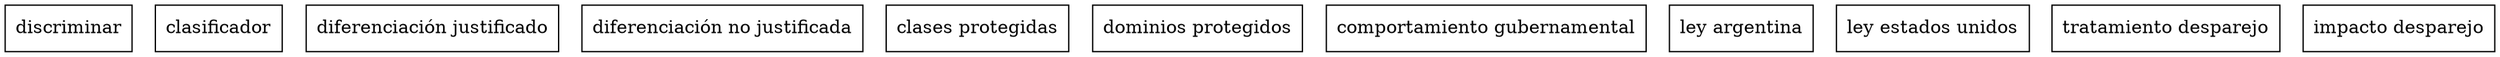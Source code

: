 digraph fairness {
    node [shape=box];
    discrimination [ label="discriminar" ];
    classifier [ label="clasificador" ];
    justified_discrimination [ label="diferenciación justificado" ]
    unjustified_discrimination [ label="diferenciación no justificada" ]
    protected_classes [ label="clases protegidas" ]
    protected_domains [ label="dominios protegidos" ]
    government_behavior [ label="comportamiento gubernamental" ]
    arg_law [ label="ley argentina" ]
    usa_law [ label="ley estados unidos" ]
    disparate_treatment [ label="tratamiento desparejo" ]
    disparate_impact [ label="impacto desparejo" ]
}

/*
no discriminación narrow: treat similar people similarly
broad: equal oportunity if equally talented and ambitious
in between: treat similarly disimilar people similarly becuase they look disimilar because of a past injustice (e.g.: born poor)
tension between criteria

firefighter in connecticut, white people results better, scrapped, sued by white people
UT 10% rule
black names 50% less callback chances in c
bias training doesn't work, formalize decision making does

ML can help formilizing

discovering differences:
* skewed sample (e.g.: policing in dangerous neighbourhood), feedback loop
* tainted examples, biased labels (e.g.: manager performance reviews)

coping with differences:
* limited features (e.g.: less reliable for minority)
* sample size disparity, minority may be a small % and may not affect metrics (e.g.: accuracy) significantly

understading disparity:
* relevant proxies (with rich data membership cannot be avoidable)

disparate impact may be justified by ML, but it would not be acceptable

# techniques used

independence: C ind A
separation: C ind A cond Y
sufficiency: Y ind A cond C


## independence

same acceptance rate (demographic parity, statistical parity)}
one way to approach: representation learning, learn to maximize result while minimizing the difference in an intermediate representation
shortcoming:
* ignores correlation between the target var and the sensitive attr
* sensitive to sample size disparity
desirable long term goal

## separation

mismo TPR/FPR
ROC de ambos grupo establecen la frontera

## sufficiency
calibrar cada grupo para poder obtener una probabilidad

# Todos los pares son mutuamente excluyentes

?

# Incluso haciendo estas cosas se puede mantener el sesgo

https://pubsonline.informs.org/doi/10.1287/mnsc.2018.3093

In addition to COMPAS,
discriminatory behavior was also evident in an algorithm that would deliver advertisements promoting
jobs in Science, Technology, Engineering, and Math (STEM) fields [74]. This advertisement was
designed to deliver advertisements in a gender-neutral way. However, less women compared to
men saw the advertisement due to gender-imbalance which would result in younger women being
considered as a valuable subgroup and more expensive to show advertisements to


a survey on bias and fairness in Machine Learning, mehrabi
ejemplo de bias en data, calorías vs bmi
muchos tipos de biases
group granularity trade (142)
definiciones de fairness (mismas chances, mismas oportunidades, pridad demográfica, etc) (123)
puede ser dañino (80)
pre/in/post processing

fairness in criminal Justice risk assessments
definiciones de fairness en una matriz de confusión
imposibilidades de lograr
*/

/*
digraph g {
graph [
rankdir = "LR"
bgcolor = "white:lightblue"
style="filled"
gradientangle = 270];
node [
fontsize = "16"
shape = "ellipse"
style="filled"
gradientangle=90
];
edge [
];
"node0" [
label = "<f0> 0x10ba8| <f1>"
shape = "record"
gradientangle="90"
fillcolor = "yellow:blue"
];
"node1" [
label = "<f0> 0xf7fc4380| <f1> | <f2> |-1"
shape = "record"
fillcolor = "blue:red"
gradientangle = 0
];
"node2" [
label = "<f0> 0xf7fc44b8| | |2"
shape = "record"
fillcolor = "brown:yellow"
gradientangle = 90
];
"node3" [
label = "<f0> 3.43322790286038071e-06|44.79998779296875|0 | <f1>"
shape = "record"
fillcolor = "green:red"
gradientangle = 90
];
"node4" [
label = "<f0> 0xf7fc4380| <f1> | <f2> |2"
shape = "record"
fillcolor = "red:green"
gradientangle = 0
];
"node5" [
label = "<f0> (nil)| | |-1"
shape = "record"
fillcolor = "red:red"
gradientangle = 90
];
"node6" [
label = "<f0> 0xf7fc4380| <f1> | <f2> |1"
shape = "record"
fillcolor = "orange:green"
];
"node7" [
label = "<f0> 0xf7fc4380| <f1> | <f2> |2"
shape = "record"
fillcolor = "cyan:green"
];
"node8" [
label = "<f0> (nil)| | |-1"
shape = "record"
fillcolor = "cyan:cyan"
];
"node9" [
label = "<f0> (nil)| | |-1"
shape = "record"
fillcolor = "orange:orange"
gradientangle = 90
];
"node10" [
label = "<f0> (nil)| <f1> | <f2> |-1"
shape = "record"
fillcolor = "magenta:green"
];
"node11" [
label = "<f0> (nil)| <f1> | <f2> |-1"
shape = "record"
fillcolor = "red:green"
];
"node12" [
label = "<f0> 0xf7fc43e0| | |1"
shape = "record"
fillcolor = "magenta:magenta"
];
"node0":f0 -> "node1":f0 [
id = 0
];
"node0":f1 -> "node2":f0 [
id = 1
];
"node1":f0 -> "node3":f0 [
id = 2
];
"node1":f1 -> "node4":f0 [
id = 3
];
"node1":f2 -> "node5":f0 [
id = 4
];
"node4":f0 -> "node3":f1 [
id = 5
];
"node4":f1 -> "node6":f0 [
id = 6
];
"node4":f2 -> "node10":f0 [
id = 7
];
"node6":f0 -> "node3":f1 [
id = 8
];
"node6":f1 -> "node7":f0 [
id = 9
];
"node6":f2 -> "node9":f0 [
id = 10
];
"node7":f0 -> "node3":f1 [
id = 11
];
"node7":f1 -> "node1":f0 [
id = 12
];
"node7":f2 -> "node8":f0 [
id = 13
];
"node10":f1 -> "node11":f0 [
id = 14
];
"node10":f2 -> "node12":f0 [
id = 15
];
"node11":f2 -> "node1":f0 [
id = 16
];
}
*/
